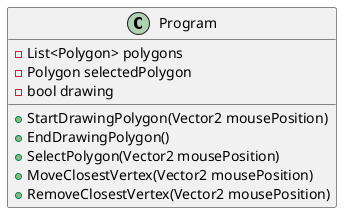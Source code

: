 @startuml
class Program {
  - List<Polygon> polygons
  - Polygon selectedPolygon
  - bool drawing

  + StartDrawingPolygon(Vector2 mousePosition)
  + EndDrawingPolygon()
  + SelectPolygon(Vector2 mousePosition)
  + MoveClosestVertex(Vector2 mousePosition)
  + RemoveClosestVertex(Vector2 mousePosition)
}
@enduml